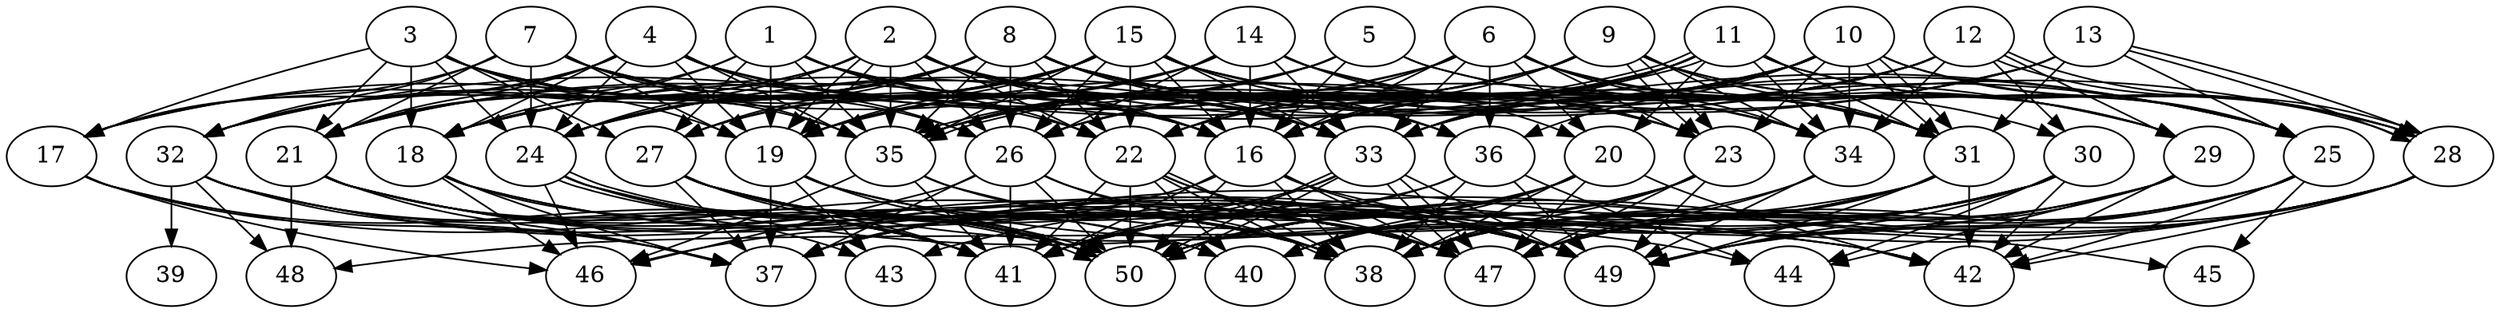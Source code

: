 // DAG automatically generated by daggen at Thu Oct  3 14:07:57 2019
// ./daggen --dot -n 50 --ccr 0.5 --fat 0.7 --regular 0.5 --density 0.9 --mindata 5242880 --maxdata 52428800 
digraph G {
  1 [size="35018752", alpha="0.09", expect_size="17509376"] 
  1 -> 16 [size ="17509376"]
  1 -> 18 [size ="17509376"]
  1 -> 19 [size ="17509376"]
  1 -> 21 [size ="17509376"]
  1 -> 22 [size ="17509376"]
  1 -> 25 [size ="17509376"]
  1 -> 27 [size ="17509376"]
  1 -> 33 [size ="17509376"]
  1 -> 35 [size ="17509376"]
  2 [size="29251584", alpha="0.10", expect_size="14625792"] 
  2 -> 16 [size ="14625792"]
  2 -> 19 [size ="14625792"]
  2 -> 19 [size ="14625792"]
  2 -> 21 [size ="14625792"]
  2 -> 22 [size ="14625792"]
  2 -> 23 [size ="14625792"]
  2 -> 24 [size ="14625792"]
  2 -> 25 [size ="14625792"]
  2 -> 26 [size ="14625792"]
  2 -> 32 [size ="14625792"]
  2 -> 33 [size ="14625792"]
  2 -> 35 [size ="14625792"]
  2 -> 36 [size ="14625792"]
  3 [size="67244032", alpha="0.00", expect_size="33622016"] 
  3 -> 16 [size ="33622016"]
  3 -> 17 [size ="33622016"]
  3 -> 18 [size ="33622016"]
  3 -> 19 [size ="33622016"]
  3 -> 21 [size ="33622016"]
  3 -> 22 [size ="33622016"]
  3 -> 24 [size ="33622016"]
  3 -> 27 [size ="33622016"]
  3 -> 35 [size ="33622016"]
  4 [size="23259136", alpha="0.16", expect_size="11629568"] 
  4 -> 16 [size ="11629568"]
  4 -> 17 [size ="11629568"]
  4 -> 18 [size ="11629568"]
  4 -> 19 [size ="11629568"]
  4 -> 21 [size ="11629568"]
  4 -> 24 [size ="11629568"]
  4 -> 26 [size ="11629568"]
  4 -> 32 [size ="11629568"]
  4 -> 33 [size ="11629568"]
  4 -> 34 [size ="11629568"]
  4 -> 35 [size ="11629568"]
  5 [size="63277056", alpha="0.07", expect_size="31638528"] 
  5 -> 16 [size ="31638528"]
  5 -> 19 [size ="31638528"]
  5 -> 21 [size ="31638528"]
  5 -> 29 [size ="31638528"]
  5 -> 30 [size ="31638528"]
  5 -> 35 [size ="31638528"]
  6 [size="31657984", alpha="0.03", expect_size="15828992"] 
  6 -> 16 [size ="15828992"]
  6 -> 19 [size ="15828992"]
  6 -> 20 [size ="15828992"]
  6 -> 21 [size ="15828992"]
  6 -> 22 [size ="15828992"]
  6 -> 23 [size ="15828992"]
  6 -> 29 [size ="15828992"]
  6 -> 31 [size ="15828992"]
  6 -> 33 [size ="15828992"]
  6 -> 34 [size ="15828992"]
  6 -> 36 [size ="15828992"]
  7 [size="76759040", alpha="0.09", expect_size="38379520"] 
  7 -> 16 [size ="38379520"]
  7 -> 17 [size ="38379520"]
  7 -> 19 [size ="38379520"]
  7 -> 21 [size ="38379520"]
  7 -> 24 [size ="38379520"]
  7 -> 26 [size ="38379520"]
  7 -> 32 [size ="38379520"]
  7 -> 33 [size ="38379520"]
  7 -> 35 [size ="38379520"]
  8 [size="92665856", alpha="0.19", expect_size="46332928"] 
  8 -> 17 [size ="46332928"]
  8 -> 18 [size ="46332928"]
  8 -> 22 [size ="46332928"]
  8 -> 23 [size ="46332928"]
  8 -> 24 [size ="46332928"]
  8 -> 26 [size ="46332928"]
  8 -> 27 [size ="46332928"]
  8 -> 29 [size ="46332928"]
  8 -> 31 [size ="46332928"]
  8 -> 32 [size ="46332928"]
  8 -> 33 [size ="46332928"]
  8 -> 34 [size ="46332928"]
  8 -> 35 [size ="46332928"]
  8 -> 36 [size ="46332928"]
  9 [size="30560256", alpha="0.06", expect_size="15280128"] 
  9 -> 16 [size ="15280128"]
  9 -> 18 [size ="15280128"]
  9 -> 23 [size ="15280128"]
  9 -> 23 [size ="15280128"]
  9 -> 25 [size ="15280128"]
  9 -> 26 [size ="15280128"]
  9 -> 29 [size ="15280128"]
  9 -> 31 [size ="15280128"]
  9 -> 32 [size ="15280128"]
  9 -> 34 [size ="15280128"]
  9 -> 35 [size ="15280128"]
  10 [size="90226688", alpha="0.05", expect_size="45113344"] 
  10 -> 18 [size ="45113344"]
  10 -> 23 [size ="45113344"]
  10 -> 24 [size ="45113344"]
  10 -> 25 [size ="45113344"]
  10 -> 26 [size ="45113344"]
  10 -> 28 [size ="45113344"]
  10 -> 31 [size ="45113344"]
  10 -> 31 [size ="45113344"]
  10 -> 33 [size ="45113344"]
  10 -> 34 [size ="45113344"]
  10 -> 35 [size ="45113344"]
  10 -> 36 [size ="45113344"]
  11 [size="67051520", alpha="0.12", expect_size="33525760"] 
  11 -> 16 [size ="33525760"]
  11 -> 20 [size ="33525760"]
  11 -> 22 [size ="33525760"]
  11 -> 25 [size ="33525760"]
  11 -> 26 [size ="33525760"]
  11 -> 28 [size ="33525760"]
  11 -> 31 [size ="33525760"]
  11 -> 33 [size ="33525760"]
  11 -> 34 [size ="33525760"]
  11 -> 35 [size ="33525760"]
  11 -> 35 [size ="33525760"]
  12 [size="14319616", alpha="0.00", expect_size="7159808"] 
  12 -> 16 [size ="7159808"]
  12 -> 22 [size ="7159808"]
  12 -> 24 [size ="7159808"]
  12 -> 26 [size ="7159808"]
  12 -> 28 [size ="7159808"]
  12 -> 28 [size ="7159808"]
  12 -> 29 [size ="7159808"]
  12 -> 30 [size ="7159808"]
  12 -> 33 [size ="7159808"]
  12 -> 34 [size ="7159808"]
  13 [size="60102656", alpha="0.03", expect_size="30051328"] 
  13 -> 16 [size ="30051328"]
  13 -> 19 [size ="30051328"]
  13 -> 25 [size ="30051328"]
  13 -> 28 [size ="30051328"]
  13 -> 28 [size ="30051328"]
  13 -> 31 [size ="30051328"]
  13 -> 33 [size ="30051328"]
  13 -> 35 [size ="30051328"]
  14 [size="61593600", alpha="0.05", expect_size="30796800"] 
  14 -> 16 [size ="30796800"]
  14 -> 17 [size ="30796800"]
  14 -> 19 [size ="30796800"]
  14 -> 20 [size ="30796800"]
  14 -> 23 [size ="30796800"]
  14 -> 26 [size ="30796800"]
  14 -> 27 [size ="30796800"]
  14 -> 31 [size ="30796800"]
  14 -> 33 [size ="30796800"]
  15 [size="41885696", alpha="0.07", expect_size="20942848"] 
  15 -> 16 [size ="20942848"]
  15 -> 18 [size ="20942848"]
  15 -> 19 [size ="20942848"]
  15 -> 22 [size ="20942848"]
  15 -> 24 [size ="20942848"]
  15 -> 25 [size ="20942848"]
  15 -> 26 [size ="20942848"]
  15 -> 27 [size ="20942848"]
  15 -> 28 [size ="20942848"]
  15 -> 32 [size ="20942848"]
  15 -> 33 [size ="20942848"]
  15 -> 34 [size ="20942848"]
  15 -> 35 [size ="20942848"]
  15 -> 36 [size ="20942848"]
  16 [size="73068544", alpha="0.05", expect_size="36534272"] 
  16 -> 38 [size ="36534272"]
  16 -> 41 [size ="36534272"]
  16 -> 45 [size ="36534272"]
  16 -> 46 [size ="36534272"]
  16 -> 47 [size ="36534272"]
  16 -> 49 [size ="36534272"]
  16 -> 50 [size ="36534272"]
  17 [size="88598528", alpha="0.01", expect_size="44299264"] 
  17 -> 37 [size ="44299264"]
  17 -> 38 [size ="44299264"]
  17 -> 41 [size ="44299264"]
  17 -> 46 [size ="44299264"]
  18 [size="35479552", alpha="0.10", expect_size="17739776"] 
  18 -> 37 [size ="17739776"]
  18 -> 43 [size ="17739776"]
  18 -> 46 [size ="17739776"]
  18 -> 47 [size ="17739776"]
  18 -> 49 [size ="17739776"]
  19 [size="32542720", alpha="0.13", expect_size="16271360"] 
  19 -> 37 [size ="16271360"]
  19 -> 42 [size ="16271360"]
  19 -> 43 [size ="16271360"]
  19 -> 47 [size ="16271360"]
  19 -> 49 [size ="16271360"]
  19 -> 50 [size ="16271360"]
  20 [size="62998528", alpha="0.06", expect_size="31499264"] 
  20 -> 37 [size ="31499264"]
  20 -> 38 [size ="31499264"]
  20 -> 40 [size ="31499264"]
  20 -> 41 [size ="31499264"]
  20 -> 42 [size ="31499264"]
  20 -> 47 [size ="31499264"]
  20 -> 50 [size ="31499264"]
  21 [size="86216704", alpha="0.05", expect_size="43108352"] 
  21 -> 37 [size ="43108352"]
  21 -> 38 [size ="43108352"]
  21 -> 40 [size ="43108352"]
  21 -> 41 [size ="43108352"]
  21 -> 47 [size ="43108352"]
  21 -> 48 [size ="43108352"]
  21 -> 49 [size ="43108352"]
  21 -> 50 [size ="43108352"]
  22 [size="49340416", alpha="0.08", expect_size="24670208"] 
  22 -> 38 [size ="24670208"]
  22 -> 38 [size ="24670208"]
  22 -> 40 [size ="24670208"]
  22 -> 41 [size ="24670208"]
  22 -> 47 [size ="24670208"]
  22 -> 49 [size ="24670208"]
  22 -> 50 [size ="24670208"]
  23 [size="50536448", alpha="0.02", expect_size="25268224"] 
  23 -> 38 [size ="25268224"]
  23 -> 40 [size ="25268224"]
  23 -> 41 [size ="25268224"]
  23 -> 47 [size ="25268224"]
  23 -> 49 [size ="25268224"]
  23 -> 50 [size ="25268224"]
  24 [size="66871296", alpha="0.20", expect_size="33435648"] 
  24 -> 38 [size ="33435648"]
  24 -> 41 [size ="33435648"]
  24 -> 42 [size ="33435648"]
  24 -> 46 [size ="33435648"]
  24 -> 50 [size ="33435648"]
  24 -> 50 [size ="33435648"]
  25 [size="89313280", alpha="0.08", expect_size="44656640"] 
  25 -> 38 [size ="44656640"]
  25 -> 42 [size ="44656640"]
  25 -> 45 [size ="44656640"]
  25 -> 47 [size ="44656640"]
  25 -> 49 [size ="44656640"]
  25 -> 50 [size ="44656640"]
  26 [size="28854272", alpha="0.01", expect_size="14427136"] 
  26 -> 37 [size ="14427136"]
  26 -> 38 [size ="14427136"]
  26 -> 41 [size ="14427136"]
  26 -> 46 [size ="14427136"]
  26 -> 47 [size ="14427136"]
  26 -> 50 [size ="14427136"]
  27 [size="51613696", alpha="0.08", expect_size="25806848"] 
  27 -> 37 [size ="25806848"]
  27 -> 38 [size ="25806848"]
  27 -> 40 [size ="25806848"]
  27 -> 41 [size ="25806848"]
  27 -> 42 [size ="25806848"]
  27 -> 47 [size ="25806848"]
  27 -> 49 [size ="25806848"]
  27 -> 50 [size ="25806848"]
  28 [size="55255040", alpha="0.13", expect_size="27627520"] 
  28 -> 37 [size ="27627520"]
  28 -> 41 [size ="27627520"]
  28 -> 42 [size ="27627520"]
  28 -> 47 [size ="27627520"]
  28 -> 49 [size ="27627520"]
  28 -> 50 [size ="27627520"]
  29 [size="100495360", alpha="0.01", expect_size="50247680"] 
  29 -> 37 [size ="50247680"]
  29 -> 38 [size ="50247680"]
  29 -> 42 [size ="50247680"]
  29 -> 44 [size ="50247680"]
  29 -> 47 [size ="50247680"]
  29 -> 49 [size ="50247680"]
  30 [size="67203072", alpha="0.07", expect_size="33601536"] 
  30 -> 37 [size ="33601536"]
  30 -> 38 [size ="33601536"]
  30 -> 40 [size ="33601536"]
  30 -> 41 [size ="33601536"]
  30 -> 42 [size ="33601536"]
  30 -> 43 [size ="33601536"]
  30 -> 44 [size ="33601536"]
  30 -> 47 [size ="33601536"]
  30 -> 49 [size ="33601536"]
  31 [size="97206272", alpha="0.04", expect_size="48603136"] 
  31 -> 38 [size ="48603136"]
  31 -> 41 [size ="48603136"]
  31 -> 42 [size ="48603136"]
  31 -> 47 [size ="48603136"]
  31 -> 48 [size ="48603136"]
  31 -> 49 [size ="48603136"]
  31 -> 50 [size ="48603136"]
  32 [size="26292224", alpha="0.03", expect_size="13146112"] 
  32 -> 37 [size ="13146112"]
  32 -> 39 [size ="13146112"]
  32 -> 41 [size ="13146112"]
  32 -> 47 [size ="13146112"]
  32 -> 48 [size ="13146112"]
  32 -> 49 [size ="13146112"]
  32 -> 50 [size ="13146112"]
  33 [size="61976576", alpha="0.12", expect_size="30988288"] 
  33 -> 37 [size ="30988288"]
  33 -> 41 [size ="30988288"]
  33 -> 47 [size ="30988288"]
  33 -> 47 [size ="30988288"]
  33 -> 49 [size ="30988288"]
  33 -> 50 [size ="30988288"]
  33 -> 50 [size ="30988288"]
  34 [size="72269824", alpha="0.12", expect_size="36134912"] 
  34 -> 38 [size ="36134912"]
  34 -> 47 [size ="36134912"]
  34 -> 49 [size ="36134912"]
  35 [size="69949440", alpha="0.18", expect_size="34974720"] 
  35 -> 38 [size ="34974720"]
  35 -> 41 [size ="34974720"]
  35 -> 44 [size ="34974720"]
  35 -> 46 [size ="34974720"]
  36 [size="13434880", alpha="0.18", expect_size="6717440"] 
  36 -> 37 [size ="6717440"]
  36 -> 38 [size ="6717440"]
  36 -> 41 [size ="6717440"]
  36 -> 44 [size ="6717440"]
  36 -> 49 [size ="6717440"]
  37 [size="18270208", alpha="0.14", expect_size="9135104"] 
  38 [size="56358912", alpha="0.15", expect_size="28179456"] 
  39 [size="21139456", alpha="0.02", expect_size="10569728"] 
  40 [size="27060224", alpha="0.19", expect_size="13530112"] 
  41 [size="59486208", alpha="0.12", expect_size="29743104"] 
  42 [size="80617472", alpha="0.14", expect_size="40308736"] 
  43 [size="94287872", alpha="0.04", expect_size="47143936"] 
  44 [size="55742464", alpha="0.06", expect_size="27871232"] 
  45 [size="16089088", alpha="0.05", expect_size="8044544"] 
  46 [size="101101568", alpha="0.08", expect_size="50550784"] 
  47 [size="90249216", alpha="0.19", expect_size="45124608"] 
  48 [size="61644800", alpha="0.20", expect_size="30822400"] 
  49 [size="40282112", alpha="0.20", expect_size="20141056"] 
  50 [size="48218112", alpha="0.12", expect_size="24109056"] 
}
